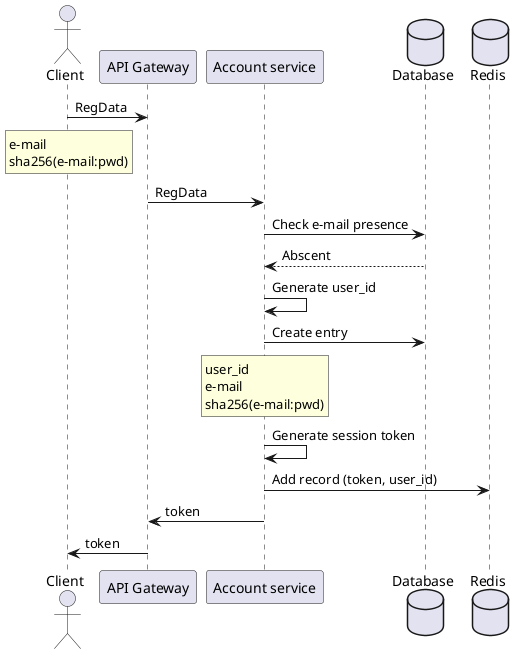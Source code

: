 @startuml Registration

actor Client as client
participant "API Gateway" as api
participant "Account service" as account_service
database Database as db
database Redis as redis

client -> api : RegData
rnote over client
    e-mail
    sha256(e-mail:pwd)
endrnote
api -> account_service : RegData
account_service -> db : Check e-mail presence
db --> account_service: Abscent
account_service -> account_service : Generate user_id
account_service -> db : Create entry
rnote over account_service
    user_id
    e-mail
    sha256(e-mail:pwd)
endrnote
account_service -> account_service : Generate session token
account_service -> redis : Add record (token, user_id)
account_service -> api : token
api -> client : token

@enduml